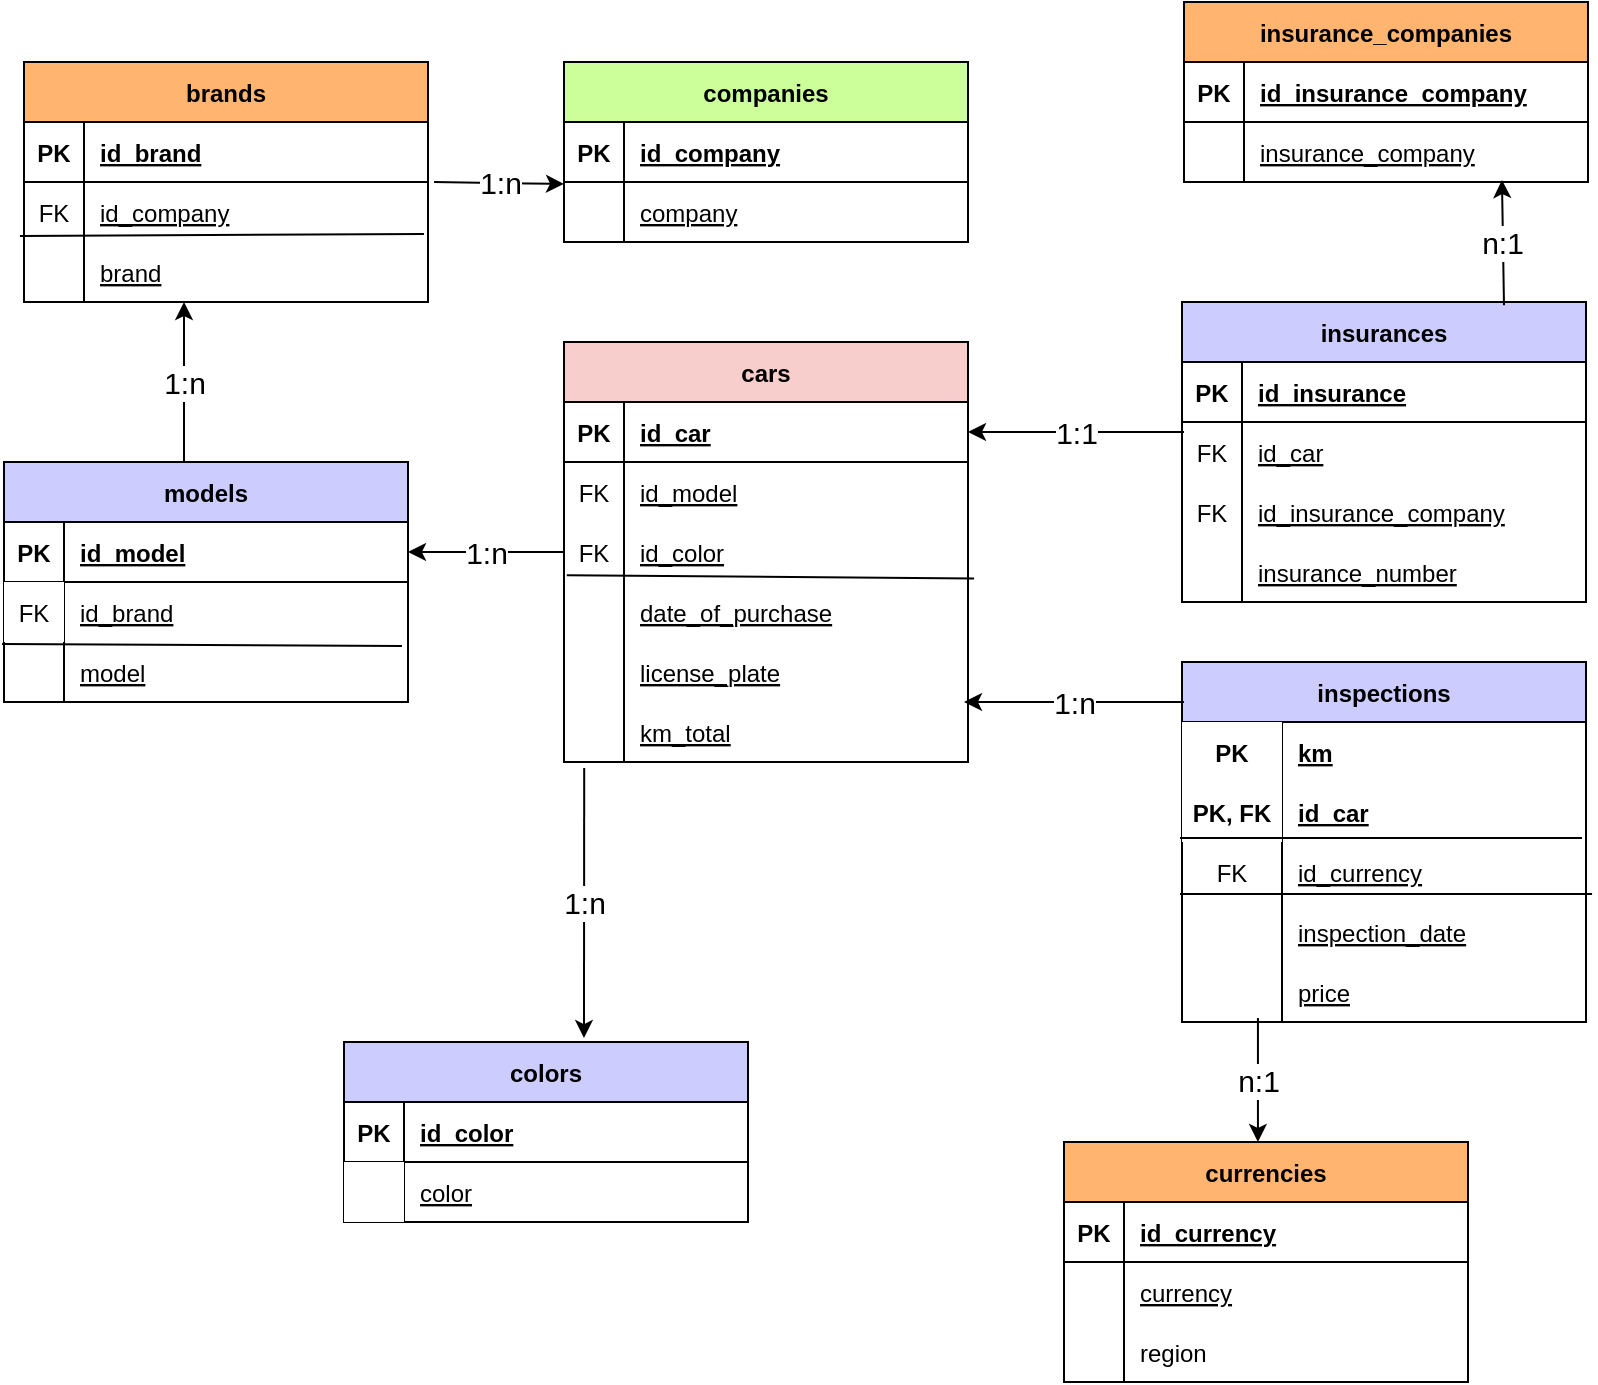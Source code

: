 <mxfile version="20.6.0" type="device"><diagram id="FCJ-OVs_gFsOPFHM9QGP" name="Page-1"><mxGraphModel dx="2249" dy="794" grid="1" gridSize="10" guides="1" tooltips="1" connect="1" arrows="1" fold="1" page="1" pageScale="1" pageWidth="827" pageHeight="1169" math="0" shadow="0"><root><mxCell id="0"/><mxCell id="1" parent="0"/><mxCell id="V-v0umeBwk4va9q0CDBw-4" value="cars" style="shape=table;startSize=30;container=1;collapsible=1;childLayout=tableLayout;fixedRows=1;rowLines=0;fontStyle=1;align=center;resizeLast=1;fillColor=#f8cecc;strokeColor=#000000;aspect=fixed;movable=1;resizable=1;rotatable=1;deletable=1;editable=1;connectable=1;" parent="1" vertex="1"><mxGeometry x="-530" y="220" width="202" height="210" as="geometry"/></mxCell><mxCell id="V-v0umeBwk4va9q0CDBw-5" value="" style="shape=partialRectangle;collapsible=0;dropTarget=0;pointerEvents=0;fillColor=none;points=[[0,0.5],[1,0.5]];portConstraint=eastwest;top=0;left=0;right=0;bottom=1;" parent="V-v0umeBwk4va9q0CDBw-4" vertex="1"><mxGeometry y="30" width="202" height="30" as="geometry"/></mxCell><mxCell id="V-v0umeBwk4va9q0CDBw-6" value="PK" style="shape=partialRectangle;overflow=hidden;connectable=0;fillColor=none;top=0;left=0;bottom=0;right=0;fontStyle=1;" parent="V-v0umeBwk4va9q0CDBw-5" vertex="1"><mxGeometry width="30" height="30" as="geometry"><mxRectangle width="30" height="30" as="alternateBounds"/></mxGeometry></mxCell><mxCell id="V-v0umeBwk4va9q0CDBw-7" value="id_car" style="shape=partialRectangle;overflow=hidden;connectable=0;fillColor=none;top=0;left=0;bottom=0;right=0;align=left;spacingLeft=6;fontStyle=5;" parent="V-v0umeBwk4va9q0CDBw-5" vertex="1"><mxGeometry x="30" width="172" height="30" as="geometry"><mxRectangle width="172" height="30" as="alternateBounds"/></mxGeometry></mxCell><mxCell id="V-v0umeBwk4va9q0CDBw-8" value="" style="shape=partialRectangle;collapsible=0;dropTarget=0;pointerEvents=0;fillColor=none;points=[[0,0.5],[1,0.5]];portConstraint=eastwest;top=0;left=0;right=0;bottom=0;" parent="V-v0umeBwk4va9q0CDBw-4" vertex="1"><mxGeometry y="60" width="202" height="30" as="geometry"/></mxCell><mxCell id="V-v0umeBwk4va9q0CDBw-9" value="FK" style="shape=partialRectangle;overflow=hidden;connectable=0;fillColor=none;top=0;left=0;bottom=0;right=0;" parent="V-v0umeBwk4va9q0CDBw-8" vertex="1"><mxGeometry width="30" height="30" as="geometry"><mxRectangle width="30" height="30" as="alternateBounds"/></mxGeometry></mxCell><mxCell id="V-v0umeBwk4va9q0CDBw-10" value="id_model" style="shape=partialRectangle;overflow=hidden;connectable=0;fillColor=none;top=0;left=0;bottom=0;right=0;align=left;spacingLeft=6;fontStyle=4" parent="V-v0umeBwk4va9q0CDBw-8" vertex="1"><mxGeometry x="30" width="172" height="30" as="geometry"><mxRectangle width="172" height="30" as="alternateBounds"/></mxGeometry></mxCell><mxCell id="V-v0umeBwk4va9q0CDBw-23" value="" style="shape=partialRectangle;collapsible=0;dropTarget=0;pointerEvents=0;fillColor=none;points=[[0,0.5],[1,0.5]];portConstraint=eastwest;top=0;left=0;right=0;bottom=0;" parent="V-v0umeBwk4va9q0CDBw-4" vertex="1"><mxGeometry y="90" width="202" height="30" as="geometry"/></mxCell><mxCell id="V-v0umeBwk4va9q0CDBw-24" value="FK" style="shape=partialRectangle;overflow=hidden;connectable=0;fillColor=none;top=0;left=0;bottom=0;right=0;" parent="V-v0umeBwk4va9q0CDBw-23" vertex="1"><mxGeometry width="30" height="30" as="geometry"><mxRectangle width="30" height="30" as="alternateBounds"/></mxGeometry></mxCell><mxCell id="V-v0umeBwk4va9q0CDBw-25" value="id_color" style="shape=partialRectangle;overflow=hidden;connectable=0;fillColor=none;top=0;left=0;bottom=0;right=0;align=left;spacingLeft=6;fontStyle=4" parent="V-v0umeBwk4va9q0CDBw-23" vertex="1"><mxGeometry x="30" width="172" height="30" as="geometry"><mxRectangle width="172" height="30" as="alternateBounds"/></mxGeometry></mxCell><mxCell id="V-v0umeBwk4va9q0CDBw-14" value="" style="shape=partialRectangle;collapsible=0;dropTarget=0;pointerEvents=0;fillColor=none;points=[[0,0.5],[1,0.5]];portConstraint=eastwest;top=0;left=0;right=0;bottom=0;fontStyle=4" parent="V-v0umeBwk4va9q0CDBw-4" vertex="1"><mxGeometry y="120" width="202" height="30" as="geometry"/></mxCell><mxCell id="V-v0umeBwk4va9q0CDBw-15" value="" style="shape=partialRectangle;overflow=hidden;connectable=0;fillColor=none;top=0;left=0;bottom=0;right=0;" parent="V-v0umeBwk4va9q0CDBw-14" vertex="1"><mxGeometry width="30" height="30" as="geometry"><mxRectangle width="30" height="30" as="alternateBounds"/></mxGeometry></mxCell><mxCell id="V-v0umeBwk4va9q0CDBw-16" value="date_of_purchase" style="shape=partialRectangle;overflow=hidden;connectable=0;fillColor=none;top=0;left=0;bottom=0;right=0;align=left;spacingLeft=6;fontStyle=4" parent="V-v0umeBwk4va9q0CDBw-14" vertex="1"><mxGeometry x="30" width="172" height="30" as="geometry"><mxRectangle width="172" height="30" as="alternateBounds"/></mxGeometry></mxCell><mxCell id="V-v0umeBwk4va9q0CDBw-20" value="" style="shape=partialRectangle;collapsible=0;dropTarget=0;pointerEvents=0;fillColor=none;points=[[0,0.5],[1,0.5]];portConstraint=eastwest;top=0;left=0;right=0;bottom=0;" parent="V-v0umeBwk4va9q0CDBw-4" vertex="1"><mxGeometry y="150" width="202" height="30" as="geometry"/></mxCell><mxCell id="V-v0umeBwk4va9q0CDBw-21" value="" style="shape=partialRectangle;overflow=hidden;connectable=0;fillColor=none;top=0;left=0;bottom=0;right=0;" parent="V-v0umeBwk4va9q0CDBw-20" vertex="1"><mxGeometry width="30" height="30" as="geometry"><mxRectangle width="30" height="30" as="alternateBounds"/></mxGeometry></mxCell><mxCell id="V-v0umeBwk4va9q0CDBw-22" value="license_plate" style="shape=partialRectangle;overflow=hidden;connectable=0;fillColor=none;top=0;left=0;bottom=0;right=0;align=left;spacingLeft=6;fontStyle=4" parent="V-v0umeBwk4va9q0CDBw-20" vertex="1"><mxGeometry x="30" width="172" height="30" as="geometry"><mxRectangle width="172" height="30" as="alternateBounds"/></mxGeometry></mxCell><mxCell id="V-v0umeBwk4va9q0CDBw-26" value="" style="shape=partialRectangle;collapsible=0;dropTarget=0;pointerEvents=0;fillColor=none;points=[[0,0.5],[1,0.5]];portConstraint=eastwest;top=0;left=0;right=0;bottom=0;" parent="V-v0umeBwk4va9q0CDBw-4" vertex="1"><mxGeometry y="180" width="202" height="30" as="geometry"/></mxCell><mxCell id="V-v0umeBwk4va9q0CDBw-27" value="" style="shape=partialRectangle;overflow=hidden;connectable=0;fillColor=none;top=0;left=0;bottom=0;right=0;" parent="V-v0umeBwk4va9q0CDBw-26" vertex="1"><mxGeometry width="30" height="30" as="geometry"><mxRectangle width="30" height="30" as="alternateBounds"/></mxGeometry></mxCell><mxCell id="V-v0umeBwk4va9q0CDBw-28" value="km_total" style="shape=partialRectangle;overflow=hidden;connectable=0;fillColor=none;top=0;left=0;bottom=0;right=0;align=left;spacingLeft=6;fontStyle=4" parent="V-v0umeBwk4va9q0CDBw-26" vertex="1"><mxGeometry x="30" width="172" height="30" as="geometry"><mxRectangle width="172" height="30" as="alternateBounds"/></mxGeometry></mxCell><mxCell id="igEpRSdW23LCRPxDGEHG-4" value="" style="endArrow=none;html=1;rounded=0;exitX=0.007;exitY=-0.113;exitDx=0;exitDy=0;exitPerimeter=0;entryX=1.015;entryY=-0.06;entryDx=0;entryDy=0;entryPerimeter=0;" parent="V-v0umeBwk4va9q0CDBw-4" source="V-v0umeBwk4va9q0CDBw-14" target="V-v0umeBwk4va9q0CDBw-14" edge="1"><mxGeometry width="50" height="50" relative="1" as="geometry"><mxPoint x="210" y="230" as="sourcePoint"/><mxPoint x="260" y="180" as="targetPoint"/></mxGeometry></mxCell><mxCell id="igEpRSdW23LCRPxDGEHG-7" value="models" style="shape=table;startSize=30;container=1;collapsible=1;childLayout=tableLayout;fixedRows=1;rowLines=0;fontStyle=1;align=center;resizeLast=1;fillColor=#CCCCFF;strokeColor=#000000;aspect=fixed;movable=1;resizable=1;rotatable=1;deletable=1;editable=1;connectable=1;" parent="1" vertex="1"><mxGeometry x="-810" y="280" width="202" height="120" as="geometry"/></mxCell><mxCell id="igEpRSdW23LCRPxDGEHG-8" value="" style="shape=partialRectangle;collapsible=0;dropTarget=0;pointerEvents=0;fillColor=none;points=[[0,0.5],[1,0.5]];portConstraint=eastwest;top=0;left=0;right=0;bottom=1;" parent="igEpRSdW23LCRPxDGEHG-7" vertex="1"><mxGeometry y="30" width="202" height="30" as="geometry"/></mxCell><mxCell id="igEpRSdW23LCRPxDGEHG-9" value="PK" style="shape=partialRectangle;overflow=hidden;connectable=0;fillColor=none;top=0;left=0;bottom=0;right=0;fontStyle=1;" parent="igEpRSdW23LCRPxDGEHG-8" vertex="1"><mxGeometry width="30" height="30" as="geometry"><mxRectangle width="30" height="30" as="alternateBounds"/></mxGeometry></mxCell><mxCell id="igEpRSdW23LCRPxDGEHG-10" value="id_model" style="shape=partialRectangle;overflow=hidden;connectable=0;fillColor=none;top=0;left=0;bottom=0;right=0;align=left;spacingLeft=6;fontStyle=5;" parent="igEpRSdW23LCRPxDGEHG-8" vertex="1"><mxGeometry x="30" width="172" height="30" as="geometry"><mxRectangle width="172" height="30" as="alternateBounds"/></mxGeometry></mxCell><mxCell id="igEpRSdW23LCRPxDGEHG-11" value="" style="shape=partialRectangle;collapsible=0;dropTarget=0;pointerEvents=0;fillColor=none;points=[[0,0.5],[1,0.5]];portConstraint=eastwest;top=0;left=0;right=0;bottom=0;" parent="igEpRSdW23LCRPxDGEHG-7" vertex="1"><mxGeometry y="60" width="202" height="30" as="geometry"/></mxCell><mxCell id="igEpRSdW23LCRPxDGEHG-12" value="FK" style="shape=partialRectangle;overflow=hidden;connectable=0;fillColor=#FFFFFF;top=0;left=0;bottom=0;right=0;" parent="igEpRSdW23LCRPxDGEHG-11" vertex="1"><mxGeometry width="30" height="30" as="geometry"><mxRectangle width="30" height="30" as="alternateBounds"/></mxGeometry></mxCell><mxCell id="igEpRSdW23LCRPxDGEHG-13" value="id_brand" style="shape=partialRectangle;overflow=hidden;connectable=0;fillColor=none;top=0;left=0;bottom=0;right=0;align=left;spacingLeft=6;fontStyle=4" parent="igEpRSdW23LCRPxDGEHG-11" vertex="1"><mxGeometry x="30" width="172" height="30" as="geometry"><mxRectangle width="172" height="30" as="alternateBounds"/></mxGeometry></mxCell><mxCell id="igEpRSdW23LCRPxDGEHG-14" value="" style="shape=partialRectangle;collapsible=0;dropTarget=0;pointerEvents=0;fillColor=none;points=[[0,0.5],[1,0.5]];portConstraint=eastwest;top=0;left=0;right=0;bottom=0;" parent="igEpRSdW23LCRPxDGEHG-7" vertex="1"><mxGeometry y="90" width="202" height="30" as="geometry"/></mxCell><mxCell id="igEpRSdW23LCRPxDGEHG-15" value="" style="shape=partialRectangle;overflow=hidden;connectable=0;fillColor=none;top=0;left=0;bottom=0;right=0;" parent="igEpRSdW23LCRPxDGEHG-14" vertex="1"><mxGeometry width="30" height="30" as="geometry"><mxRectangle width="30" height="30" as="alternateBounds"/></mxGeometry></mxCell><mxCell id="igEpRSdW23LCRPxDGEHG-16" value="model" style="shape=partialRectangle;overflow=hidden;connectable=0;fillColor=none;top=0;left=0;bottom=0;right=0;align=left;spacingLeft=6;fontStyle=4" parent="igEpRSdW23LCRPxDGEHG-14" vertex="1"><mxGeometry x="30" width="172" height="30" as="geometry"><mxRectangle width="172" height="30" as="alternateBounds"/></mxGeometry></mxCell><mxCell id="xH1HKrCOgvH4H9pcXVL0-34" value="" style="endArrow=none;html=1;rounded=0;fontSize=15;exitX=-0.005;exitY=0.033;exitDx=0;exitDy=0;exitPerimeter=0;entryX=0.985;entryY=1.067;entryDx=0;entryDy=0;entryPerimeter=0;" parent="igEpRSdW23LCRPxDGEHG-7" source="igEpRSdW23LCRPxDGEHG-14" target="igEpRSdW23LCRPxDGEHG-11" edge="1"><mxGeometry width="50" height="50" relative="1" as="geometry"><mxPoint x="250" y="60" as="sourcePoint"/><mxPoint x="300" y="10" as="targetPoint"/></mxGeometry></mxCell><mxCell id="igEpRSdW23LCRPxDGEHG-33" value="insurances" style="shape=table;startSize=30;container=1;collapsible=1;childLayout=tableLayout;fixedRows=1;rowLines=0;fontStyle=1;align=center;resizeLast=1;fillColor=#CCCCFF;strokeColor=#000000;aspect=fixed;movable=1;resizable=1;rotatable=1;deletable=1;editable=1;connectable=1;" parent="1" vertex="1"><mxGeometry x="-221" y="200" width="202" height="150" as="geometry"/></mxCell><mxCell id="igEpRSdW23LCRPxDGEHG-34" value="" style="shape=partialRectangle;collapsible=0;dropTarget=0;pointerEvents=0;fillColor=none;points=[[0,0.5],[1,0.5]];portConstraint=eastwest;top=0;left=0;right=0;bottom=1;" parent="igEpRSdW23LCRPxDGEHG-33" vertex="1"><mxGeometry y="30" width="202" height="30" as="geometry"/></mxCell><mxCell id="igEpRSdW23LCRPxDGEHG-35" value="PK" style="shape=partialRectangle;overflow=hidden;connectable=0;fillColor=none;top=0;left=0;bottom=0;right=0;fontStyle=1;" parent="igEpRSdW23LCRPxDGEHG-34" vertex="1"><mxGeometry width="30" height="30" as="geometry"><mxRectangle width="30" height="30" as="alternateBounds"/></mxGeometry></mxCell><mxCell id="igEpRSdW23LCRPxDGEHG-36" value="id_insurance" style="shape=partialRectangle;overflow=hidden;connectable=0;fillColor=none;top=0;left=0;bottom=0;right=0;align=left;spacingLeft=6;fontStyle=5;" parent="igEpRSdW23LCRPxDGEHG-34" vertex="1"><mxGeometry x="30" width="172" height="30" as="geometry"><mxRectangle width="172" height="30" as="alternateBounds"/></mxGeometry></mxCell><mxCell id="o_L41wOgagDgVBr1aEYv-1" style="shape=partialRectangle;collapsible=0;dropTarget=0;pointerEvents=0;fillColor=none;points=[[0,0.5],[1,0.5]];portConstraint=eastwest;top=0;left=0;right=0;bottom=0;" parent="igEpRSdW23LCRPxDGEHG-33" vertex="1"><mxGeometry y="60" width="202" height="30" as="geometry"/></mxCell><mxCell id="o_L41wOgagDgVBr1aEYv-2" value="FK" style="shape=partialRectangle;overflow=hidden;connectable=0;fillColor=none;top=0;left=0;bottom=0;right=0;" parent="o_L41wOgagDgVBr1aEYv-1" vertex="1"><mxGeometry width="30" height="30" as="geometry"><mxRectangle width="30" height="30" as="alternateBounds"/></mxGeometry></mxCell><mxCell id="o_L41wOgagDgVBr1aEYv-3" value="id_car" style="shape=partialRectangle;overflow=hidden;connectable=0;fillColor=none;top=0;left=0;bottom=0;right=0;align=left;spacingLeft=6;fontStyle=4" parent="o_L41wOgagDgVBr1aEYv-1" vertex="1"><mxGeometry x="30" width="172" height="30" as="geometry"><mxRectangle width="172" height="30" as="alternateBounds"/></mxGeometry></mxCell><mxCell id="igEpRSdW23LCRPxDGEHG-37" value="" style="shape=partialRectangle;collapsible=0;dropTarget=0;pointerEvents=0;fillColor=none;points=[[0,0.5],[1,0.5]];portConstraint=eastwest;top=0;left=0;right=0;bottom=0;" parent="igEpRSdW23LCRPxDGEHG-33" vertex="1"><mxGeometry y="90" width="202" height="30" as="geometry"/></mxCell><mxCell id="igEpRSdW23LCRPxDGEHG-38" value="FK" style="shape=partialRectangle;overflow=hidden;connectable=0;fillColor=none;top=0;left=0;bottom=0;right=0;" parent="igEpRSdW23LCRPxDGEHG-37" vertex="1"><mxGeometry width="30" height="30" as="geometry"><mxRectangle width="30" height="30" as="alternateBounds"/></mxGeometry></mxCell><mxCell id="igEpRSdW23LCRPxDGEHG-39" value="id_insurance_company" style="shape=partialRectangle;overflow=hidden;connectable=0;fillColor=none;top=0;left=0;bottom=0;right=0;align=left;spacingLeft=6;fontStyle=4" parent="igEpRSdW23LCRPxDGEHG-37" vertex="1"><mxGeometry x="30" width="172" height="30" as="geometry"><mxRectangle width="172" height="30" as="alternateBounds"/></mxGeometry></mxCell><mxCell id="o_L41wOgagDgVBr1aEYv-4" style="shape=partialRectangle;collapsible=0;dropTarget=0;pointerEvents=0;fillColor=none;points=[[0,0.5],[1,0.5]];portConstraint=eastwest;top=0;left=0;right=0;bottom=0;" parent="igEpRSdW23LCRPxDGEHG-33" vertex="1"><mxGeometry y="120" width="202" height="30" as="geometry"/></mxCell><mxCell id="o_L41wOgagDgVBr1aEYv-5" style="shape=partialRectangle;overflow=hidden;connectable=0;fillColor=none;top=0;left=0;bottom=0;right=0;" parent="o_L41wOgagDgVBr1aEYv-4" vertex="1"><mxGeometry width="30" height="30" as="geometry"><mxRectangle width="30" height="30" as="alternateBounds"/></mxGeometry></mxCell><mxCell id="o_L41wOgagDgVBr1aEYv-6" value="insurance_number" style="shape=partialRectangle;overflow=hidden;connectable=0;fillColor=none;top=0;left=0;bottom=0;right=0;align=left;spacingLeft=6;fontStyle=4" parent="o_L41wOgagDgVBr1aEYv-4" vertex="1"><mxGeometry x="30" width="172" height="30" as="geometry"><mxRectangle width="172" height="30" as="alternateBounds"/></mxGeometry></mxCell><mxCell id="igEpRSdW23LCRPxDGEHG-59" value="1:n" style="endArrow=classic;html=1;rounded=0;entryX=1;entryY=0.5;entryDx=0;entryDy=0;exitX=0;exitY=0.5;exitDx=0;exitDy=0;fontSize=15;" parent="1" source="V-v0umeBwk4va9q0CDBw-23" target="igEpRSdW23LCRPxDGEHG-8" edge="1"><mxGeometry width="50" height="50" relative="1" as="geometry"><mxPoint x="-500" y="161" as="sourcePoint"/><mxPoint x="-370" y="210" as="targetPoint"/></mxGeometry></mxCell><mxCell id="igEpRSdW23LCRPxDGEHG-77" value="inspections" style="shape=table;startSize=30;container=1;collapsible=1;childLayout=tableLayout;fixedRows=1;rowLines=0;fontStyle=1;align=center;resizeLast=1;fillColor=#CCCCFF;strokeColor=#000000;aspect=fixed;movable=1;resizable=1;rotatable=1;deletable=1;editable=1;connectable=1;" parent="1" vertex="1"><mxGeometry x="-221" y="380" width="202" height="180" as="geometry"/></mxCell><mxCell id="igEpRSdW23LCRPxDGEHG-114" style="shape=partialRectangle;collapsible=0;dropTarget=0;pointerEvents=0;fillColor=none;points=[[0,0.5],[1,0.5]];portConstraint=eastwest;top=0;left=0;right=0;bottom=0;" parent="igEpRSdW23LCRPxDGEHG-77" vertex="1"><mxGeometry y="30" width="202" height="30" as="geometry"/></mxCell><mxCell id="igEpRSdW23LCRPxDGEHG-115" value="PK" style="shape=partialRectangle;overflow=hidden;connectable=0;fillColor=#FFFFFF;top=0;left=0;bottom=0;right=0;fontStyle=1" parent="igEpRSdW23LCRPxDGEHG-114" vertex="1"><mxGeometry width="50" height="30" as="geometry"><mxRectangle width="50" height="30" as="alternateBounds"/></mxGeometry></mxCell><mxCell id="igEpRSdW23LCRPxDGEHG-116" value="km" style="shape=partialRectangle;overflow=hidden;connectable=0;fillColor=none;top=0;left=0;bottom=0;right=0;align=left;spacingLeft=6;fontStyle=5" parent="igEpRSdW23LCRPxDGEHG-114" vertex="1"><mxGeometry x="50" width="152" height="30" as="geometry"><mxRectangle width="152" height="30" as="alternateBounds"/></mxGeometry></mxCell><mxCell id="igEpRSdW23LCRPxDGEHG-81" value="" style="shape=partialRectangle;collapsible=0;dropTarget=0;pointerEvents=0;fillColor=none;points=[[0,0.5],[1,0.5]];portConstraint=eastwest;top=0;left=0;right=0;bottom=0;" parent="igEpRSdW23LCRPxDGEHG-77" vertex="1"><mxGeometry y="60" width="202" height="30" as="geometry"/></mxCell><mxCell id="igEpRSdW23LCRPxDGEHG-82" value="PK, FK" style="shape=partialRectangle;overflow=hidden;connectable=0;fillColor=#FFFFFF;top=0;left=0;bottom=0;right=0;fontStyle=1" parent="igEpRSdW23LCRPxDGEHG-81" vertex="1"><mxGeometry width="50" height="30" as="geometry"><mxRectangle width="50" height="30" as="alternateBounds"/></mxGeometry></mxCell><mxCell id="igEpRSdW23LCRPxDGEHG-83" value="id_car" style="shape=partialRectangle;overflow=hidden;connectable=0;fillColor=none;top=0;left=0;bottom=0;right=0;align=left;spacingLeft=6;fontStyle=5" parent="igEpRSdW23LCRPxDGEHG-81" vertex="1"><mxGeometry x="50" width="152" height="30" as="geometry"><mxRectangle width="152" height="30" as="alternateBounds"/></mxGeometry></mxCell><mxCell id="xH1HKrCOgvH4H9pcXVL0-15" style="shape=partialRectangle;collapsible=0;dropTarget=0;pointerEvents=0;fillColor=none;points=[[0,0.5],[1,0.5]];portConstraint=eastwest;top=0;left=0;right=0;bottom=0;fontStyle=4" parent="igEpRSdW23LCRPxDGEHG-77" vertex="1"><mxGeometry y="90" width="202" height="30" as="geometry"/></mxCell><mxCell id="xH1HKrCOgvH4H9pcXVL0-16" value="FK" style="shape=partialRectangle;overflow=hidden;connectable=0;fillColor=none;top=0;left=0;bottom=0;right=0;" parent="xH1HKrCOgvH4H9pcXVL0-15" vertex="1"><mxGeometry width="50" height="30" as="geometry"><mxRectangle width="50" height="30" as="alternateBounds"/></mxGeometry></mxCell><mxCell id="xH1HKrCOgvH4H9pcXVL0-17" value="id_currency" style="shape=partialRectangle;overflow=hidden;connectable=0;fillColor=none;top=0;left=0;bottom=0;right=0;align=left;spacingLeft=6;fontStyle=4" parent="xH1HKrCOgvH4H9pcXVL0-15" vertex="1"><mxGeometry x="50" width="152" height="30" as="geometry"><mxRectangle width="152" height="30" as="alternateBounds"/></mxGeometry></mxCell><mxCell id="igEpRSdW23LCRPxDGEHG-84" value="" style="shape=partialRectangle;collapsible=0;dropTarget=0;pointerEvents=0;fillColor=none;points=[[0,0.5],[1,0.5]];portConstraint=eastwest;top=0;left=0;right=0;bottom=0;" parent="igEpRSdW23LCRPxDGEHG-77" vertex="1"><mxGeometry y="120" width="202" height="30" as="geometry"/></mxCell><mxCell id="igEpRSdW23LCRPxDGEHG-85" value="" style="shape=partialRectangle;overflow=hidden;connectable=0;fillColor=none;top=0;left=0;bottom=0;right=0;" parent="igEpRSdW23LCRPxDGEHG-84" vertex="1"><mxGeometry width="50" height="30" as="geometry"><mxRectangle width="50" height="30" as="alternateBounds"/></mxGeometry></mxCell><mxCell id="igEpRSdW23LCRPxDGEHG-86" value="inspection_date" style="shape=partialRectangle;overflow=hidden;connectable=0;fillColor=none;top=0;left=0;bottom=0;right=0;align=left;spacingLeft=6;fontStyle=4" parent="igEpRSdW23LCRPxDGEHG-84" vertex="1"><mxGeometry x="50" width="152" height="30" as="geometry"><mxRectangle width="152" height="30" as="alternateBounds"/></mxGeometry></mxCell><mxCell id="igEpRSdW23LCRPxDGEHG-87" value="" style="shape=partialRectangle;collapsible=0;dropTarget=0;pointerEvents=0;fillColor=none;points=[[0,0.5],[1,0.5]];portConstraint=eastwest;top=0;left=0;right=0;bottom=0;fontStyle=4" parent="igEpRSdW23LCRPxDGEHG-77" vertex="1"><mxGeometry y="150" width="202" height="30" as="geometry"/></mxCell><mxCell id="igEpRSdW23LCRPxDGEHG-88" value="" style="shape=partialRectangle;overflow=hidden;connectable=0;fillColor=none;top=0;left=0;bottom=0;right=0;" parent="igEpRSdW23LCRPxDGEHG-87" vertex="1"><mxGeometry width="50" height="30" as="geometry"><mxRectangle width="50" height="30" as="alternateBounds"/></mxGeometry></mxCell><mxCell id="igEpRSdW23LCRPxDGEHG-89" value="price" style="shape=partialRectangle;overflow=hidden;connectable=0;fillColor=none;top=0;left=0;bottom=0;right=0;align=left;spacingLeft=6;fontStyle=4" parent="igEpRSdW23LCRPxDGEHG-87" vertex="1"><mxGeometry x="50" width="152" height="30" as="geometry"><mxRectangle width="152" height="30" as="alternateBounds"/></mxGeometry></mxCell><mxCell id="igEpRSdW23LCRPxDGEHG-118" value="" style="endArrow=none;html=1;rounded=0;exitX=-0.005;exitY=-0.133;exitDx=0;exitDy=0;exitPerimeter=0;entryX=1.015;entryY=-0.133;entryDx=0;entryDy=0;entryPerimeter=0;" parent="igEpRSdW23LCRPxDGEHG-77" edge="1"><mxGeometry width="50" height="50" relative="1" as="geometry"><mxPoint x="-1.01" y="116.01" as="sourcePoint"/><mxPoint x="205.03" y="116.01" as="targetPoint"/><Array as="points"/></mxGeometry></mxCell><mxCell id="xH1HKrCOgvH4H9pcXVL0-18" value="" style="endArrow=none;html=1;rounded=0;exitX=-0.005;exitY=-0.067;exitDx=0;exitDy=0;exitPerimeter=0;" parent="igEpRSdW23LCRPxDGEHG-77" source="xH1HKrCOgvH4H9pcXVL0-15" edge="1"><mxGeometry width="50" height="50" relative="1" as="geometry"><mxPoint x="-30" y="125" as="sourcePoint"/><mxPoint x="200" y="88" as="targetPoint"/></mxGeometry></mxCell><mxCell id="igEpRSdW23LCRPxDGEHG-107" value="n:1" style="endArrow=classic;html=1;rounded=0;fontSize=15;exitX=0.188;exitY=0.933;exitDx=0;exitDy=0;exitPerimeter=0;entryX=0.48;entryY=0;entryDx=0;entryDy=0;entryPerimeter=0;" parent="1" source="igEpRSdW23LCRPxDGEHG-87" target="igEpRSdW23LCRPxDGEHG-91" edge="1"><mxGeometry width="50" height="50" relative="1" as="geometry"><mxPoint x="-300" y="470" as="sourcePoint"/><mxPoint x="-183" y="610" as="targetPoint"/></mxGeometry></mxCell><mxCell id="igEpRSdW23LCRPxDGEHG-91" value="currencies" style="shape=table;startSize=30;container=1;collapsible=1;childLayout=tableLayout;fixedRows=1;rowLines=0;fontStyle=1;align=center;resizeLast=1;fillColor=#FFB570;strokeColor=#000000;aspect=fixed;movable=1;resizable=1;rotatable=1;deletable=1;editable=1;connectable=1;" parent="1" vertex="1"><mxGeometry x="-280" y="620" width="202" height="120" as="geometry"/></mxCell><mxCell id="igEpRSdW23LCRPxDGEHG-92" value="" style="shape=partialRectangle;collapsible=0;dropTarget=0;pointerEvents=0;fillColor=none;points=[[0,0.5],[1,0.5]];portConstraint=eastwest;top=0;left=0;right=0;bottom=1;" parent="igEpRSdW23LCRPxDGEHG-91" vertex="1"><mxGeometry y="30" width="202" height="30" as="geometry"/></mxCell><mxCell id="igEpRSdW23LCRPxDGEHG-93" value="PK" style="shape=partialRectangle;overflow=hidden;connectable=0;fillColor=none;top=0;left=0;bottom=0;right=0;fontStyle=1;" parent="igEpRSdW23LCRPxDGEHG-92" vertex="1"><mxGeometry width="30" height="30" as="geometry"><mxRectangle width="30" height="30" as="alternateBounds"/></mxGeometry></mxCell><mxCell id="igEpRSdW23LCRPxDGEHG-94" value="id_currency" style="shape=partialRectangle;overflow=hidden;connectable=0;fillColor=none;top=0;left=0;bottom=0;right=0;align=left;spacingLeft=6;fontStyle=5;" parent="igEpRSdW23LCRPxDGEHG-92" vertex="1"><mxGeometry x="30" width="172" height="30" as="geometry"><mxRectangle width="172" height="30" as="alternateBounds"/></mxGeometry></mxCell><mxCell id="igEpRSdW23LCRPxDGEHG-101" style="shape=partialRectangle;collapsible=0;dropTarget=0;pointerEvents=0;fillColor=none;points=[[0,0.5],[1,0.5]];portConstraint=eastwest;top=0;left=0;right=0;bottom=0;" parent="igEpRSdW23LCRPxDGEHG-91" vertex="1"><mxGeometry y="60" width="202" height="30" as="geometry"/></mxCell><mxCell id="igEpRSdW23LCRPxDGEHG-102" style="shape=partialRectangle;overflow=hidden;connectable=0;fillColor=none;top=0;left=0;bottom=0;right=0;" parent="igEpRSdW23LCRPxDGEHG-101" vertex="1"><mxGeometry width="30" height="30" as="geometry"><mxRectangle width="30" height="30" as="alternateBounds"/></mxGeometry></mxCell><mxCell id="igEpRSdW23LCRPxDGEHG-103" value="currency" style="shape=partialRectangle;overflow=hidden;connectable=0;fillColor=none;top=0;left=0;bottom=0;right=0;align=left;spacingLeft=6;fontStyle=4" parent="igEpRSdW23LCRPxDGEHG-101" vertex="1"><mxGeometry x="30" width="172" height="30" as="geometry"><mxRectangle width="172" height="30" as="alternateBounds"/></mxGeometry></mxCell><mxCell id="igEpRSdW23LCRPxDGEHG-95" value="" style="shape=partialRectangle;collapsible=0;dropTarget=0;pointerEvents=0;fillColor=none;points=[[0,0.5],[1,0.5]];portConstraint=eastwest;top=0;left=0;right=0;bottom=0;" parent="igEpRSdW23LCRPxDGEHG-91" vertex="1"><mxGeometry y="90" width="202" height="30" as="geometry"/></mxCell><mxCell id="igEpRSdW23LCRPxDGEHG-96" value="" style="shape=partialRectangle;overflow=hidden;connectable=0;fillColor=none;top=0;left=0;bottom=0;right=0;" parent="igEpRSdW23LCRPxDGEHG-95" vertex="1"><mxGeometry width="30" height="30" as="geometry"><mxRectangle width="30" height="30" as="alternateBounds"/></mxGeometry></mxCell><mxCell id="igEpRSdW23LCRPxDGEHG-97" value="region" style="shape=partialRectangle;overflow=hidden;connectable=0;fillColor=none;top=0;left=0;bottom=0;right=0;align=left;spacingLeft=6;fontStyle=0" parent="igEpRSdW23LCRPxDGEHG-95" vertex="1"><mxGeometry x="30" width="172" height="30" as="geometry"><mxRectangle width="172" height="30" as="alternateBounds"/></mxGeometry></mxCell><mxCell id="igEpRSdW23LCRPxDGEHG-90" value="1:n" style="endArrow=classic;html=1;rounded=0;fontSize=15;" parent="1" edge="1"><mxGeometry width="50" height="50" relative="1" as="geometry"><mxPoint x="-220" y="400" as="sourcePoint"/><mxPoint x="-330" y="400" as="targetPoint"/></mxGeometry></mxCell><mxCell id="xH1HKrCOgvH4H9pcXVL0-1" value="colors" style="shape=table;startSize=30;container=1;collapsible=1;childLayout=tableLayout;fixedRows=1;rowLines=0;fontStyle=1;align=center;resizeLast=1;fillColor=#CCCCFF;strokeColor=#000000;aspect=fixed;movable=1;resizable=1;rotatable=1;deletable=1;editable=1;connectable=1;" parent="1" vertex="1"><mxGeometry x="-640" y="570" width="202" height="90" as="geometry"/></mxCell><mxCell id="xH1HKrCOgvH4H9pcXVL0-2" value="" style="shape=partialRectangle;collapsible=0;dropTarget=0;pointerEvents=0;fillColor=none;points=[[0,0.5],[1,0.5]];portConstraint=eastwest;top=0;left=0;right=0;bottom=1;" parent="xH1HKrCOgvH4H9pcXVL0-1" vertex="1"><mxGeometry y="30" width="202" height="30" as="geometry"/></mxCell><mxCell id="xH1HKrCOgvH4H9pcXVL0-3" value="PK" style="shape=partialRectangle;overflow=hidden;connectable=0;fillColor=none;top=0;left=0;bottom=0;right=0;fontStyle=1;" parent="xH1HKrCOgvH4H9pcXVL0-2" vertex="1"><mxGeometry width="30" height="30" as="geometry"><mxRectangle width="30" height="30" as="alternateBounds"/></mxGeometry></mxCell><mxCell id="xH1HKrCOgvH4H9pcXVL0-4" value="id_color" style="shape=partialRectangle;overflow=hidden;connectable=0;fillColor=none;top=0;left=0;bottom=0;right=0;align=left;spacingLeft=6;fontStyle=5;" parent="xH1HKrCOgvH4H9pcXVL0-2" vertex="1"><mxGeometry x="30" width="172" height="30" as="geometry"><mxRectangle width="172" height="30" as="alternateBounds"/></mxGeometry></mxCell><mxCell id="xH1HKrCOgvH4H9pcXVL0-5" value="" style="shape=partialRectangle;collapsible=0;dropTarget=0;pointerEvents=0;fillColor=none;points=[[0,0.5],[1,0.5]];portConstraint=eastwest;top=0;left=0;right=0;bottom=0;" parent="xH1HKrCOgvH4H9pcXVL0-1" vertex="1"><mxGeometry y="60" width="202" height="30" as="geometry"/></mxCell><mxCell id="xH1HKrCOgvH4H9pcXVL0-6" value="" style="shape=partialRectangle;overflow=hidden;connectable=0;fillColor=#FFFFFF;top=0;left=0;bottom=0;right=0;" parent="xH1HKrCOgvH4H9pcXVL0-5" vertex="1"><mxGeometry width="30" height="30" as="geometry"><mxRectangle width="30" height="30" as="alternateBounds"/></mxGeometry></mxCell><mxCell id="xH1HKrCOgvH4H9pcXVL0-7" value="color" style="shape=partialRectangle;overflow=hidden;connectable=0;fillColor=none;top=0;left=0;bottom=0;right=0;align=left;spacingLeft=6;fontStyle=4" parent="xH1HKrCOgvH4H9pcXVL0-5" vertex="1"><mxGeometry x="30" width="172" height="30" as="geometry"><mxRectangle width="172" height="30" as="alternateBounds"/></mxGeometry></mxCell><mxCell id="xH1HKrCOgvH4H9pcXVL0-20" value="1:n" style="endArrow=classic;html=1;rounded=0;fontSize=15;entryX=0.594;entryY=-0.022;entryDx=0;entryDy=0;entryPerimeter=0;exitX=0.05;exitY=1.1;exitDx=0;exitDy=0;exitPerimeter=0;" parent="1" source="V-v0umeBwk4va9q0CDBw-26" target="xH1HKrCOgvH4H9pcXVL0-1" edge="1"><mxGeometry width="50" height="50" relative="1" as="geometry"><mxPoint x="-530" y="390" as="sourcePoint"/><mxPoint x="-650" y="490" as="targetPoint"/><Array as="points"/></mxGeometry></mxCell><mxCell id="xH1HKrCOgvH4H9pcXVL0-21" value="insurance_companies" style="shape=table;startSize=30;container=1;collapsible=1;childLayout=tableLayout;fixedRows=1;rowLines=0;fontStyle=1;align=center;resizeLast=1;fillColor=#FFB570;strokeColor=#000000;aspect=fixed;movable=1;resizable=1;rotatable=1;deletable=1;editable=1;connectable=1;" parent="1" vertex="1"><mxGeometry x="-220" y="50" width="202" height="90" as="geometry"/></mxCell><mxCell id="xH1HKrCOgvH4H9pcXVL0-22" value="" style="shape=partialRectangle;collapsible=0;dropTarget=0;pointerEvents=0;fillColor=none;points=[[0,0.5],[1,0.5]];portConstraint=eastwest;top=0;left=0;right=0;bottom=1;" parent="xH1HKrCOgvH4H9pcXVL0-21" vertex="1"><mxGeometry y="30" width="202" height="30" as="geometry"/></mxCell><mxCell id="xH1HKrCOgvH4H9pcXVL0-23" value="PK" style="shape=partialRectangle;overflow=hidden;connectable=0;fillColor=none;top=0;left=0;bottom=0;right=0;fontStyle=1;" parent="xH1HKrCOgvH4H9pcXVL0-22" vertex="1"><mxGeometry width="30" height="30" as="geometry"><mxRectangle width="30" height="30" as="alternateBounds"/></mxGeometry></mxCell><mxCell id="xH1HKrCOgvH4H9pcXVL0-24" value="id_insurance_company" style="shape=partialRectangle;overflow=hidden;connectable=0;fillColor=none;top=0;left=0;bottom=0;right=0;align=left;spacingLeft=6;fontStyle=5;" parent="xH1HKrCOgvH4H9pcXVL0-22" vertex="1"><mxGeometry x="30" width="172" height="30" as="geometry"><mxRectangle width="172" height="30" as="alternateBounds"/></mxGeometry></mxCell><mxCell id="xH1HKrCOgvH4H9pcXVL0-25" style="shape=partialRectangle;collapsible=0;dropTarget=0;pointerEvents=0;fillColor=none;points=[[0,0.5],[1,0.5]];portConstraint=eastwest;top=0;left=0;right=0;bottom=0;" parent="xH1HKrCOgvH4H9pcXVL0-21" vertex="1"><mxGeometry y="60" width="202" height="30" as="geometry"/></mxCell><mxCell id="xH1HKrCOgvH4H9pcXVL0-26" style="shape=partialRectangle;overflow=hidden;connectable=0;fillColor=none;top=0;left=0;bottom=0;right=0;" parent="xH1HKrCOgvH4H9pcXVL0-25" vertex="1"><mxGeometry width="30" height="30" as="geometry"><mxRectangle width="30" height="30" as="alternateBounds"/></mxGeometry></mxCell><mxCell id="xH1HKrCOgvH4H9pcXVL0-27" value="insurance_company" style="shape=partialRectangle;overflow=hidden;connectable=0;fillColor=none;top=0;left=0;bottom=0;right=0;align=left;spacingLeft=6;fontStyle=4" parent="xH1HKrCOgvH4H9pcXVL0-25" vertex="1"><mxGeometry x="30" width="172" height="30" as="geometry"><mxRectangle width="172" height="30" as="alternateBounds"/></mxGeometry></mxCell><mxCell id="xH1HKrCOgvH4H9pcXVL0-31" value="n:1" style="endArrow=classic;html=1;rounded=0;fontSize=15;entryX=0.787;entryY=0.967;entryDx=0;entryDy=0;entryPerimeter=0;exitX=0.797;exitY=0.011;exitDx=0;exitDy=0;exitPerimeter=0;" parent="1" source="igEpRSdW23LCRPxDGEHG-33" target="xH1HKrCOgvH4H9pcXVL0-25" edge="1"><mxGeometry width="50" height="50" relative="1" as="geometry"><mxPoint x="-141" y="220" as="sourcePoint"/><mxPoint x="-510" y="190" as="targetPoint"/></mxGeometry></mxCell><mxCell id="xH1HKrCOgvH4H9pcXVL0-35" value="brands" style="shape=table;startSize=30;container=1;collapsible=1;childLayout=tableLayout;fixedRows=1;rowLines=0;fontStyle=1;align=center;resizeLast=1;fillColor=#FFB570;strokeColor=#000000;aspect=fixed;movable=1;resizable=1;rotatable=1;deletable=1;editable=1;connectable=1;" parent="1" vertex="1"><mxGeometry x="-800" y="80" width="202" height="120" as="geometry"/></mxCell><mxCell id="xH1HKrCOgvH4H9pcXVL0-36" value="" style="shape=partialRectangle;collapsible=0;dropTarget=0;pointerEvents=0;fillColor=none;points=[[0,0.5],[1,0.5]];portConstraint=eastwest;top=0;left=0;right=0;bottom=1;" parent="xH1HKrCOgvH4H9pcXVL0-35" vertex="1"><mxGeometry y="30" width="202" height="30" as="geometry"/></mxCell><mxCell id="xH1HKrCOgvH4H9pcXVL0-37" value="PK" style="shape=partialRectangle;overflow=hidden;connectable=0;fillColor=none;top=0;left=0;bottom=0;right=0;fontStyle=1;" parent="xH1HKrCOgvH4H9pcXVL0-36" vertex="1"><mxGeometry width="30" height="30" as="geometry"><mxRectangle width="30" height="30" as="alternateBounds"/></mxGeometry></mxCell><mxCell id="xH1HKrCOgvH4H9pcXVL0-38" value="id_brand" style="shape=partialRectangle;overflow=hidden;connectable=0;fillColor=none;top=0;left=0;bottom=0;right=0;align=left;spacingLeft=6;fontStyle=5;" parent="xH1HKrCOgvH4H9pcXVL0-36" vertex="1"><mxGeometry x="30" width="172" height="30" as="geometry"><mxRectangle width="172" height="30" as="alternateBounds"/></mxGeometry></mxCell><mxCell id="xH1HKrCOgvH4H9pcXVL0-39" style="shape=partialRectangle;collapsible=0;dropTarget=0;pointerEvents=0;fillColor=none;points=[[0,0.5],[1,0.5]];portConstraint=eastwest;top=0;left=0;right=0;bottom=0;" parent="xH1HKrCOgvH4H9pcXVL0-35" vertex="1"><mxGeometry y="60" width="202" height="30" as="geometry"/></mxCell><mxCell id="xH1HKrCOgvH4H9pcXVL0-40" value="FK" style="shape=partialRectangle;overflow=hidden;connectable=0;fillColor=none;top=0;left=0;bottom=0;right=0;" parent="xH1HKrCOgvH4H9pcXVL0-39" vertex="1"><mxGeometry width="30" height="30" as="geometry"><mxRectangle width="30" height="30" as="alternateBounds"/></mxGeometry></mxCell><mxCell id="xH1HKrCOgvH4H9pcXVL0-41" value="id_company" style="shape=partialRectangle;overflow=hidden;connectable=0;fillColor=none;top=0;left=0;bottom=0;right=0;align=left;spacingLeft=6;fontStyle=4" parent="xH1HKrCOgvH4H9pcXVL0-39" vertex="1"><mxGeometry x="30" width="172" height="30" as="geometry"><mxRectangle width="172" height="30" as="alternateBounds"/></mxGeometry></mxCell><mxCell id="xH1HKrCOgvH4H9pcXVL0-42" style="shape=partialRectangle;collapsible=0;dropTarget=0;pointerEvents=0;fillColor=none;points=[[0,0.5],[1,0.5]];portConstraint=eastwest;top=0;left=0;right=0;bottom=0;" parent="xH1HKrCOgvH4H9pcXVL0-35" vertex="1"><mxGeometry y="90" width="202" height="30" as="geometry"/></mxCell><mxCell id="xH1HKrCOgvH4H9pcXVL0-43" style="shape=partialRectangle;overflow=hidden;connectable=0;fillColor=none;top=0;left=0;bottom=0;right=0;" parent="xH1HKrCOgvH4H9pcXVL0-42" vertex="1"><mxGeometry width="30" height="30" as="geometry"><mxRectangle width="30" height="30" as="alternateBounds"/></mxGeometry></mxCell><mxCell id="xH1HKrCOgvH4H9pcXVL0-44" value="brand" style="shape=partialRectangle;overflow=hidden;connectable=0;fillColor=none;top=0;left=0;bottom=0;right=0;align=left;spacingLeft=6;fontStyle=4" parent="xH1HKrCOgvH4H9pcXVL0-42" vertex="1"><mxGeometry x="30" width="172" height="30" as="geometry"><mxRectangle width="172" height="30" as="alternateBounds"/></mxGeometry></mxCell><mxCell id="xH1HKrCOgvH4H9pcXVL0-45" value="" style="endArrow=none;html=1;rounded=0;fontSize=15;exitX=-0.01;exitY=-0.1;exitDx=0;exitDy=0;exitPerimeter=0;entryX=0.99;entryY=-0.133;entryDx=0;entryDy=0;entryPerimeter=0;" parent="xH1HKrCOgvH4H9pcXVL0-35" source="xH1HKrCOgvH4H9pcXVL0-42" target="xH1HKrCOgvH4H9pcXVL0-42" edge="1"><mxGeometry width="50" height="50" relative="1" as="geometry"><mxPoint x="240" y="220" as="sourcePoint"/><mxPoint x="290" y="170" as="targetPoint"/></mxGeometry></mxCell><mxCell id="xH1HKrCOgvH4H9pcXVL0-46" value="1:n" style="endArrow=classic;html=1;rounded=0;fontSize=15;" parent="1" edge="1"><mxGeometry width="50" height="50" relative="1" as="geometry"><mxPoint x="-720" y="280" as="sourcePoint"/><mxPoint x="-720" y="200" as="targetPoint"/></mxGeometry></mxCell><mxCell id="xH1HKrCOgvH4H9pcXVL0-47" value="companies" style="shape=table;startSize=30;container=1;collapsible=1;childLayout=tableLayout;fixedRows=1;rowLines=0;fontStyle=1;align=center;resizeLast=1;fillColor=#CCFF99;strokeColor=#000000;aspect=fixed;movable=1;resizable=1;rotatable=1;deletable=1;editable=1;connectable=1;" parent="1" vertex="1"><mxGeometry x="-530" y="80" width="202" height="90" as="geometry"/></mxCell><mxCell id="xH1HKrCOgvH4H9pcXVL0-48" value="" style="shape=partialRectangle;collapsible=0;dropTarget=0;pointerEvents=0;fillColor=none;points=[[0,0.5],[1,0.5]];portConstraint=eastwest;top=0;left=0;right=0;bottom=1;" parent="xH1HKrCOgvH4H9pcXVL0-47" vertex="1"><mxGeometry y="30" width="202" height="30" as="geometry"/></mxCell><mxCell id="xH1HKrCOgvH4H9pcXVL0-49" value="PK" style="shape=partialRectangle;overflow=hidden;connectable=0;fillColor=none;top=0;left=0;bottom=0;right=0;fontStyle=1;" parent="xH1HKrCOgvH4H9pcXVL0-48" vertex="1"><mxGeometry width="30" height="30" as="geometry"><mxRectangle width="30" height="30" as="alternateBounds"/></mxGeometry></mxCell><mxCell id="xH1HKrCOgvH4H9pcXVL0-50" value="id_company" style="shape=partialRectangle;overflow=hidden;connectable=0;fillColor=none;top=0;left=0;bottom=0;right=0;align=left;spacingLeft=6;fontStyle=5;" parent="xH1HKrCOgvH4H9pcXVL0-48" vertex="1"><mxGeometry x="30" width="172" height="30" as="geometry"><mxRectangle width="172" height="30" as="alternateBounds"/></mxGeometry></mxCell><mxCell id="xH1HKrCOgvH4H9pcXVL0-51" style="shape=partialRectangle;collapsible=0;dropTarget=0;pointerEvents=0;fillColor=none;points=[[0,0.5],[1,0.5]];portConstraint=eastwest;top=0;left=0;right=0;bottom=0;" parent="xH1HKrCOgvH4H9pcXVL0-47" vertex="1"><mxGeometry y="60" width="202" height="30" as="geometry"/></mxCell><mxCell id="xH1HKrCOgvH4H9pcXVL0-52" style="shape=partialRectangle;overflow=hidden;connectable=0;fillColor=none;top=0;left=0;bottom=0;right=0;" parent="xH1HKrCOgvH4H9pcXVL0-51" vertex="1"><mxGeometry width="30" height="30" as="geometry"><mxRectangle width="30" height="30" as="alternateBounds"/></mxGeometry></mxCell><mxCell id="xH1HKrCOgvH4H9pcXVL0-53" value="company" style="shape=partialRectangle;overflow=hidden;connectable=0;fillColor=none;top=0;left=0;bottom=0;right=0;align=left;spacingLeft=6;fontStyle=4" parent="xH1HKrCOgvH4H9pcXVL0-51" vertex="1"><mxGeometry x="30" width="172" height="30" as="geometry"><mxRectangle width="172" height="30" as="alternateBounds"/></mxGeometry></mxCell><mxCell id="xH1HKrCOgvH4H9pcXVL0-54" value="1:n" style="endArrow=classic;html=1;rounded=0;fontSize=15;entryX=0;entryY=0.033;entryDx=0;entryDy=0;entryPerimeter=0;exitX=1.015;exitY=0;exitDx=0;exitDy=0;exitPerimeter=0;" parent="1" source="xH1HKrCOgvH4H9pcXVL0-39" target="xH1HKrCOgvH4H9pcXVL0-51" edge="1"><mxGeometry width="50" height="50" relative="1" as="geometry"><mxPoint x="-710" y="290" as="sourcePoint"/><mxPoint x="-710" y="210" as="targetPoint"/></mxGeometry></mxCell><mxCell id="igEpRSdW23LCRPxDGEHG-61" value="1:1" style="endArrow=classic;html=1;rounded=0;entryX=1;entryY=0.5;entryDx=0;entryDy=0;fontSize=15;" parent="1" target="V-v0umeBwk4va9q0CDBw-5" edge="1"><mxGeometry width="50" height="50" relative="1" as="geometry"><mxPoint x="-220" y="265" as="sourcePoint"/><mxPoint x="-230" y="140" as="targetPoint"/></mxGeometry></mxCell></root></mxGraphModel></diagram></mxfile>